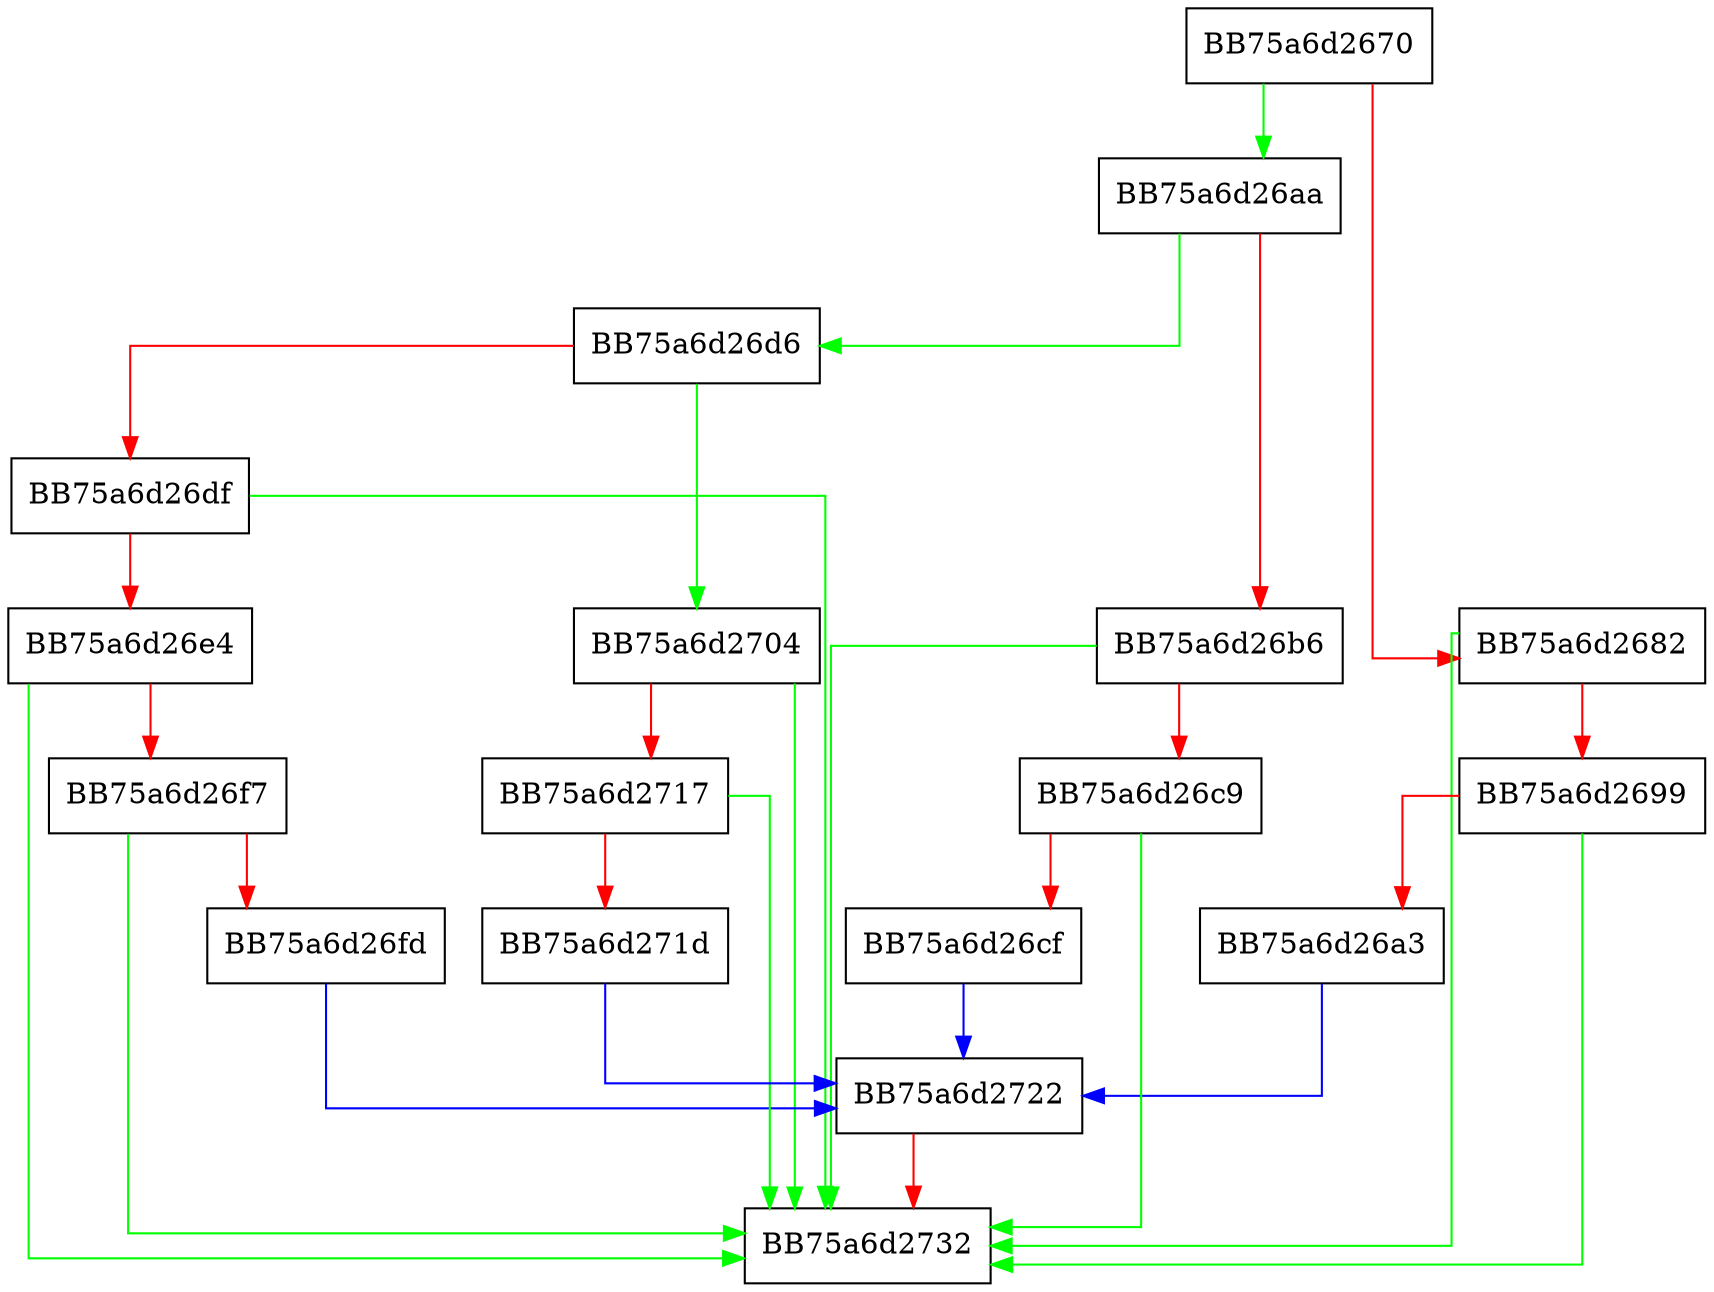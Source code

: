 digraph DisableUnfriendlyMoacConfigEnd {
  node [shape="box"];
  graph [splines=ortho];
  BB75a6d2670 -> BB75a6d26aa [color="green"];
  BB75a6d2670 -> BB75a6d2682 [color="red"];
  BB75a6d2682 -> BB75a6d2732 [color="green"];
  BB75a6d2682 -> BB75a6d2699 [color="red"];
  BB75a6d2699 -> BB75a6d2732 [color="green"];
  BB75a6d2699 -> BB75a6d26a3 [color="red"];
  BB75a6d26a3 -> BB75a6d2722 [color="blue"];
  BB75a6d26aa -> BB75a6d26d6 [color="green"];
  BB75a6d26aa -> BB75a6d26b6 [color="red"];
  BB75a6d26b6 -> BB75a6d2732 [color="green"];
  BB75a6d26b6 -> BB75a6d26c9 [color="red"];
  BB75a6d26c9 -> BB75a6d2732 [color="green"];
  BB75a6d26c9 -> BB75a6d26cf [color="red"];
  BB75a6d26cf -> BB75a6d2722 [color="blue"];
  BB75a6d26d6 -> BB75a6d2704 [color="green"];
  BB75a6d26d6 -> BB75a6d26df [color="red"];
  BB75a6d26df -> BB75a6d2732 [color="green"];
  BB75a6d26df -> BB75a6d26e4 [color="red"];
  BB75a6d26e4 -> BB75a6d2732 [color="green"];
  BB75a6d26e4 -> BB75a6d26f7 [color="red"];
  BB75a6d26f7 -> BB75a6d2732 [color="green"];
  BB75a6d26f7 -> BB75a6d26fd [color="red"];
  BB75a6d26fd -> BB75a6d2722 [color="blue"];
  BB75a6d2704 -> BB75a6d2732 [color="green"];
  BB75a6d2704 -> BB75a6d2717 [color="red"];
  BB75a6d2717 -> BB75a6d2732 [color="green"];
  BB75a6d2717 -> BB75a6d271d [color="red"];
  BB75a6d271d -> BB75a6d2722 [color="blue"];
  BB75a6d2722 -> BB75a6d2732 [color="red"];
}